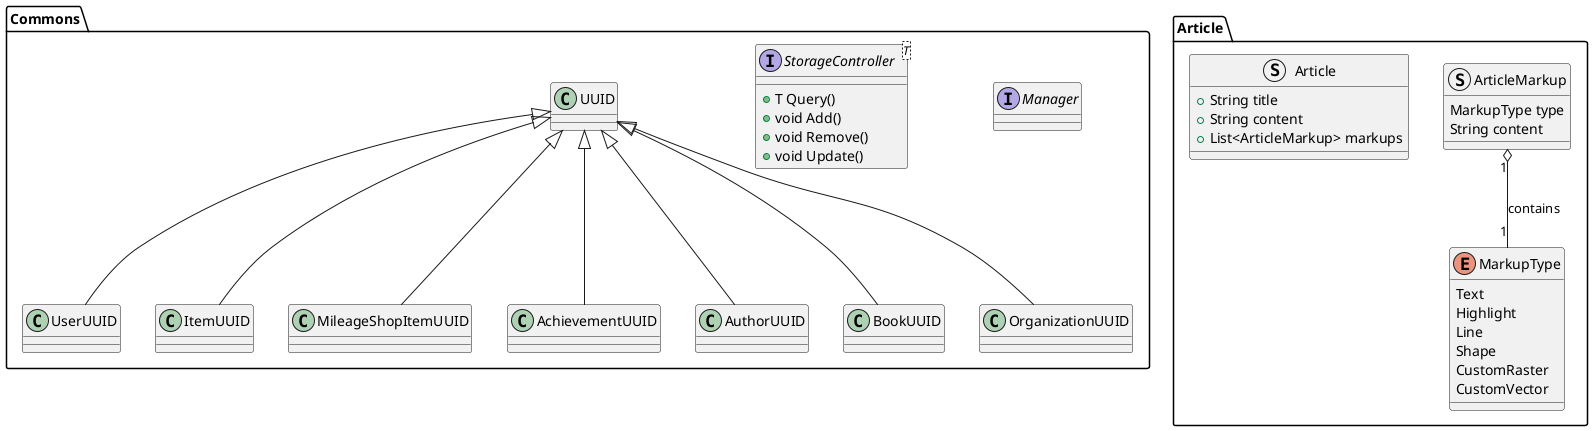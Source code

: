 @startuml
package Commons {
    Interface Manager
    Interface StorageController<T> {
        + T Query()
        + void Add()
        + void Remove()
        + void Update()
    }

    class UUID
    class UserUUID extends UUID
    class ItemUUID extends UUID
    class MileageShopItemUUID extends UUID
    class AchievementUUID extends UUID
    class AuthorUUID extends UUID
    class BookUUID extends UUID
    class OrganizationUUID extends UUID
}

package Article {
    enum MarkupType {
        Text
        Highlight
        Line
        Shape
        CustomRaster
        CustomVector
    }

    struct ArticleMarkup {
        MarkupType type
        String content
    }

    ArticleMarkup "1" o-- "1" MarkupType : contains

    struct Article {
        + String title
        + String content
        + List<ArticleMarkup> markups
    }
}
@enduml
